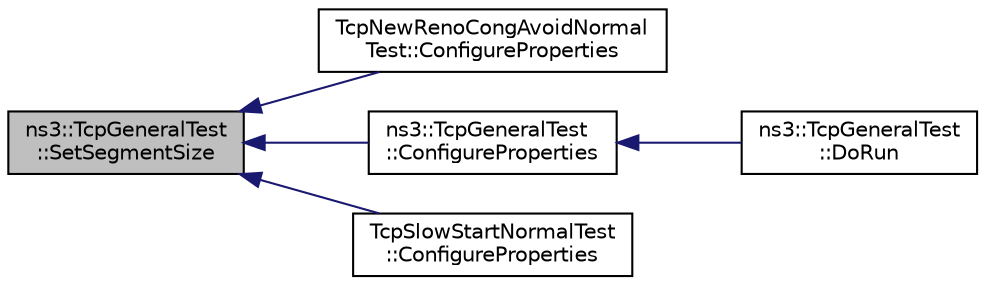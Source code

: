 digraph "ns3::TcpGeneralTest::SetSegmentSize"
{
  edge [fontname="Helvetica",fontsize="10",labelfontname="Helvetica",labelfontsize="10"];
  node [fontname="Helvetica",fontsize="10",shape=record];
  rankdir="LR";
  Node1 [label="ns3::TcpGeneralTest\l::SetSegmentSize",height=0.2,width=0.4,color="black", fillcolor="grey75", style="filled", fontcolor="black"];
  Node1 -> Node2 [dir="back",color="midnightblue",fontsize="10",style="solid"];
  Node2 [label="TcpNewRenoCongAvoidNormal\lTest::ConfigureProperties",height=0.2,width=0.4,color="black", fillcolor="white", style="filled",URL="$d6/d46/classTcpNewRenoCongAvoidNormalTest.html#a87b014a34cc1f1786736719d1616421b",tooltip="Change the configuration of the socket properties. "];
  Node1 -> Node3 [dir="back",color="midnightblue",fontsize="10",style="solid"];
  Node3 [label="ns3::TcpGeneralTest\l::ConfigureProperties",height=0.2,width=0.4,color="black", fillcolor="white", style="filled",URL="$d2/dfd/classns3_1_1TcpGeneralTest.html#a48b3f15add5cb4b3a9906bd5240e64be",tooltip="Change the configuration of the socket properties. "];
  Node3 -> Node4 [dir="back",color="midnightblue",fontsize="10",style="solid"];
  Node4 [label="ns3::TcpGeneralTest\l::DoRun",height=0.2,width=0.4,color="black", fillcolor="white", style="filled",URL="$d2/dfd/classns3_1_1TcpGeneralTest.html#a79f00453e60b95fcf8d22757593f5ed3",tooltip="Execute the tcp test. "];
  Node1 -> Node5 [dir="back",color="midnightblue",fontsize="10",style="solid"];
  Node5 [label="TcpSlowStartNormalTest\l::ConfigureProperties",height=0.2,width=0.4,color="black", fillcolor="white", style="filled",URL="$d8/d06/classTcpSlowStartNormalTest.html#ace9df69a13ac23204d57b6fb036e4af3",tooltip="Change the configuration of the socket properties. "];
}
